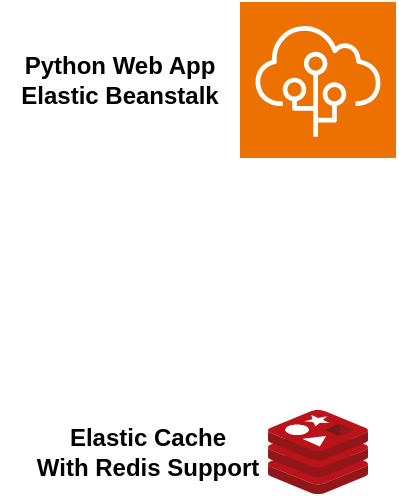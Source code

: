 <mxfile version="24.7.6">
  <diagram name="Page-1" id="F6XvdSkJhO2gOdyOjv-d">
    <mxGraphModel dx="1426" dy="783" grid="1" gridSize="10" guides="1" tooltips="1" connect="1" arrows="1" fold="1" page="1" pageScale="1" pageWidth="1100" pageHeight="850" math="0" shadow="0">
      <root>
        <mxCell id="0" />
        <mxCell id="1" parent="0" />
        <mxCell id="qg9B09-9loMo5QAW8Tjj-1" value="" style="sketch=0;points=[[0,0,0],[0.25,0,0],[0.5,0,0],[0.75,0,0],[1,0,0],[0,1,0],[0.25,1,0],[0.5,1,0],[0.75,1,0],[1,1,0],[0,0.25,0],[0,0.5,0],[0,0.75,0],[1,0.25,0],[1,0.5,0],[1,0.75,0]];outlineConnect=0;fontColor=#232F3E;fillColor=#ED7100;strokeColor=#ffffff;dashed=0;verticalLabelPosition=bottom;verticalAlign=top;align=center;html=1;fontSize=12;fontStyle=0;aspect=fixed;shape=mxgraph.aws4.resourceIcon;resIcon=mxgraph.aws4.elastic_beanstalk;" vertex="1" parent="1">
          <mxGeometry x="190" y="240" width="78" height="78" as="geometry" />
        </mxCell>
        <mxCell id="qg9B09-9loMo5QAW8Tjj-3" value="&lt;b&gt;Python Web App&lt;/b&gt;&lt;div&gt;&lt;b&gt;Elastic Beanstalk&lt;/b&gt;&lt;/div&gt;" style="text;html=1;align=center;verticalAlign=middle;whiteSpace=wrap;rounded=0;" vertex="1" parent="1">
          <mxGeometry x="70" y="264" width="120" height="30" as="geometry" />
        </mxCell>
        <mxCell id="qg9B09-9loMo5QAW8Tjj-4" value="" style="image;sketch=0;aspect=fixed;html=1;points=[];align=center;fontSize=12;image=img/lib/mscae/Cache_Redis_Product.svg;" vertex="1" parent="1">
          <mxGeometry x="204" y="444" width="50" height="42" as="geometry" />
        </mxCell>
        <mxCell id="qg9B09-9loMo5QAW8Tjj-5" value="&lt;b&gt;Elastic Cache&lt;/b&gt;&lt;div&gt;&lt;b&gt;With Redis Support&lt;/b&gt;&lt;/div&gt;" style="text;html=1;align=center;verticalAlign=middle;whiteSpace=wrap;rounded=0;" vertex="1" parent="1">
          <mxGeometry x="84" y="450" width="120" height="30" as="geometry" />
        </mxCell>
      </root>
    </mxGraphModel>
  </diagram>
</mxfile>
